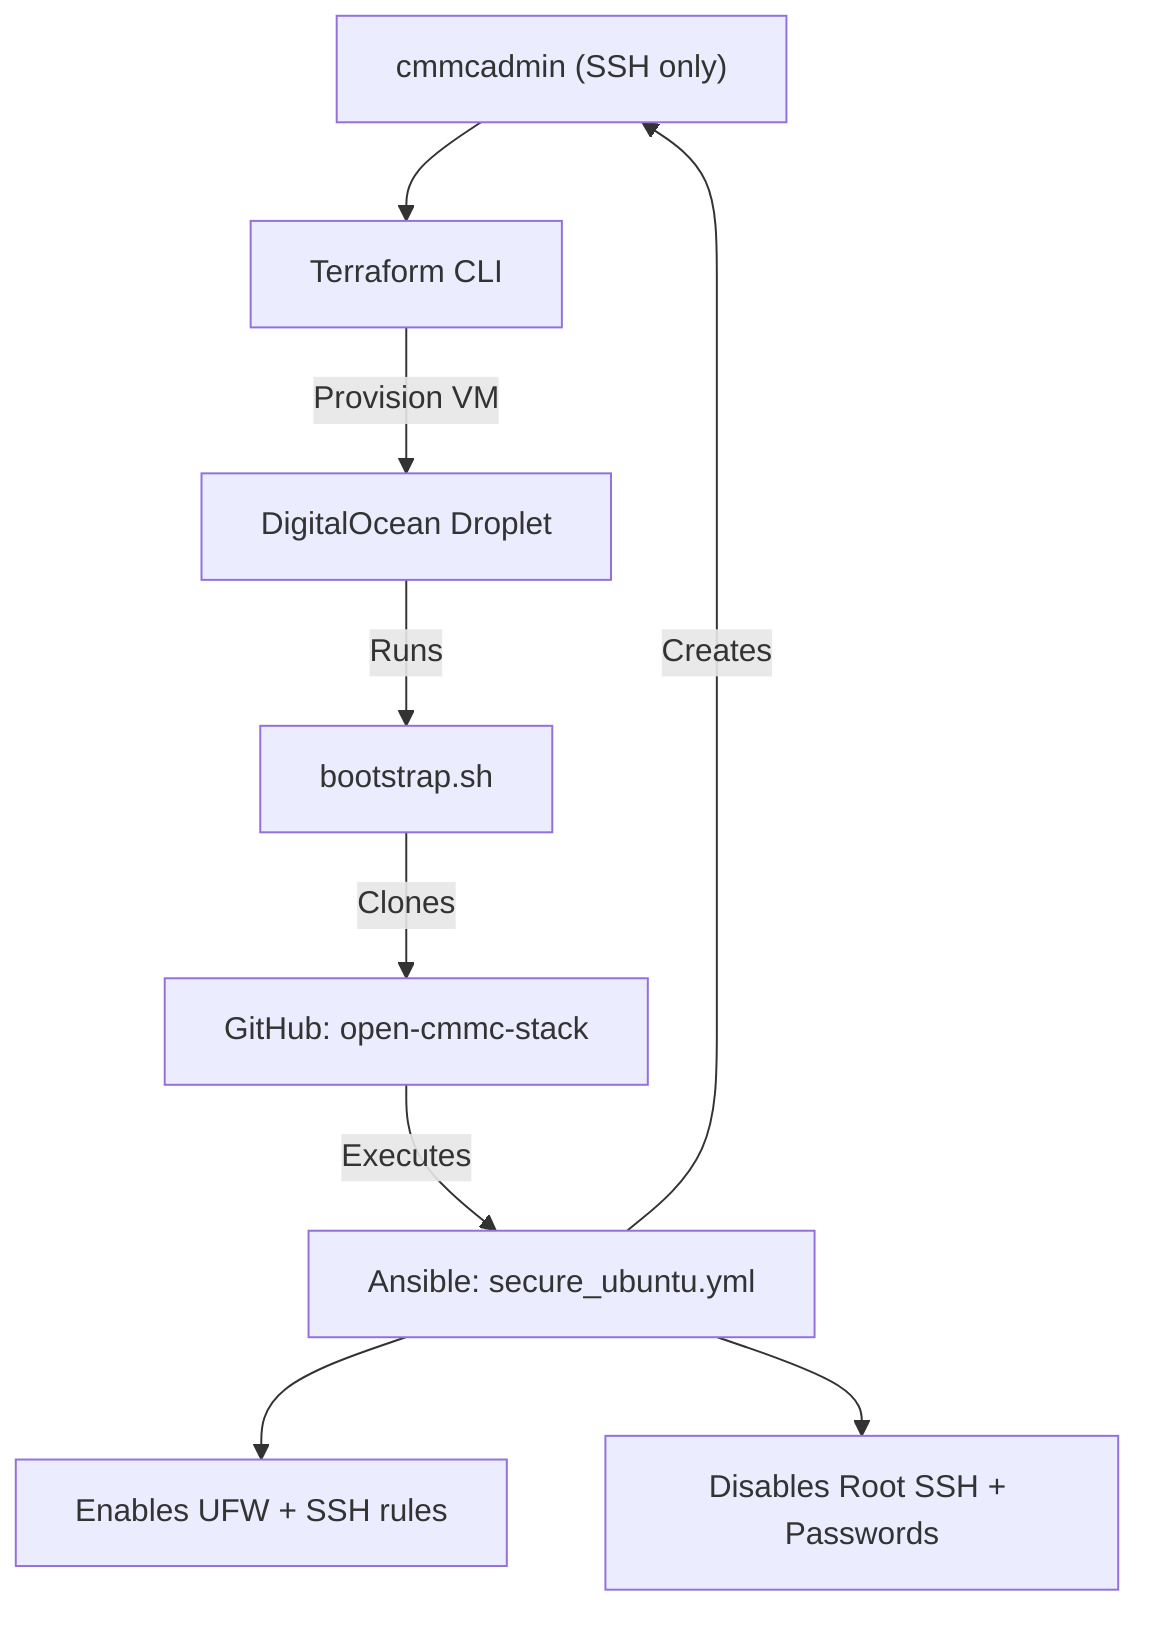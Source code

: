 flowchart TD
  user[Local Workstation] --> terraform[Terraform CLI]
  terraform -->|Provision VM| do[DigitalOcean Droplet]
  do -->|Runs| cloudinit[bootstrap.sh]
  cloudinit -->|Clones| repo[GitHub: open-cmmc-stack]
  repo -->|Executes| ansible[Ansible: secure_ubuntu.yml]
  ansible -->|Creates| user["cmmcadmin (SSH only)"]
  ansible --> ufw[Enables UFW + SSH rules]
  ansible --> disablessh[Disables Root SSH + Passwords]